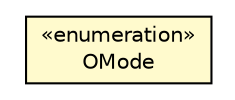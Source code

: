 #!/usr/local/bin/dot
#
# Class diagram 
# Generated by UMLGraph version R5_6-24-gf6e263 (http://www.umlgraph.org/)
#

digraph G {
	edge [fontname="Helvetica",fontsize=10,labelfontname="Helvetica",labelfontsize=10];
	node [fontname="Helvetica",fontsize=10,shape=plaintext];
	nodesep=0.25;
	ranksep=0.5;
	// com.orientechnologies.orient.stresstest.OStressTester.OMode
	c4100404 [label=<<table title="com.orientechnologies.orient.stresstest.OStressTester.OMode" border="0" cellborder="1" cellspacing="0" cellpadding="2" port="p" bgcolor="lemonChiffon" href="./OStressTester.OMode.html">
		<tr><td><table border="0" cellspacing="0" cellpadding="1">
<tr><td align="center" balign="center"> &#171;enumeration&#187; </td></tr>
<tr><td align="center" balign="center"> OMode </td></tr>
		</table></td></tr>
		</table>>, URL="./OStressTester.OMode.html", fontname="Helvetica", fontcolor="black", fontsize=10.0];
}

